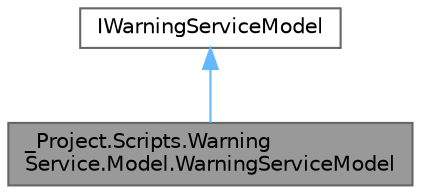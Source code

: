 digraph "_Project.Scripts.WarningService.Model.WarningServiceModel"
{
 // LATEX_PDF_SIZE
  bgcolor="transparent";
  edge [fontname=Helvetica,fontsize=10,labelfontname=Helvetica,labelfontsize=10];
  node [fontname=Helvetica,fontsize=10,shape=box,height=0.2,width=0.4];
  Node1 [id="Node000001",label="_Project.Scripts.Warning\lService.Model.WarningServiceModel",height=0.2,width=0.4,color="gray40", fillcolor="grey60", style="filled", fontcolor="black",tooltip="Класс, описывающий модель данных и состояния сервиса окна-предупреждения"];
  Node2 -> Node1 [id="edge1_Node000001_Node000002",dir="back",color="steelblue1",style="solid",tooltip=" "];
  Node2 [id="Node000002",label="IWarningServiceModel",height=0.2,width=0.4,color="gray40", fillcolor="white", style="filled",URL="$interface___project_1_1_scripts_1_1_warning_service_1_1_model_1_1_i_warning_service_model.html",tooltip="Интерфейс, описывающий модель данных и состояния сервиса окна-предупреждения"];
}
